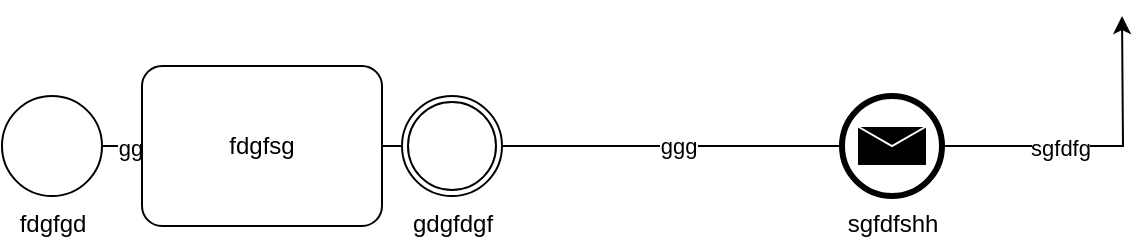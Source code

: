 <mxfile version="21.0.2" type="github"><diagram name="Page-1" id="2a216829-ef6e-dabb-86c1-c78162f3ba2b"><mxGraphModel dx="1434" dy="796" grid="1" gridSize="10" guides="1" tooltips="1" connect="1" arrows="1" fold="1" page="1" pageScale="1" pageWidth="850" pageHeight="1100" background="none" math="0" shadow="0"><root><mxCell id="0"/><mxCell id="1" parent="0"/><mxCell id="s18PhRdPhPrpZhlFCBgY-11" value="ggg" style="edgeStyle=orthogonalEdgeStyle;rounded=0;orthogonalLoop=1;jettySize=auto;html=1;" parent="1" source="s18PhRdPhPrpZhlFCBgY-5" edge="1"><mxGeometry relative="1" as="geometry"><mxPoint x="680" y="150" as="targetPoint"/></mxGeometry></mxCell><mxCell id="s18PhRdPhPrpZhlFCBgY-12" value="sgfdfg" style="edgeLabel;html=1;align=center;verticalAlign=middle;resizable=0;points=[];" parent="s18PhRdPhPrpZhlFCBgY-11" vertex="1" connectable="0"><mxGeometry x="0.663" y="-1" relative="1" as="geometry"><mxPoint as="offset"/></mxGeometry></mxCell><mxCell id="s18PhRdPhPrpZhlFCBgY-13" value="gg" style="edgeLabel;html=1;align=center;verticalAlign=middle;resizable=0;points=[];" parent="s18PhRdPhPrpZhlFCBgY-11" vertex="1" connectable="0"><mxGeometry x="-0.951" y="-1" relative="1" as="geometry"><mxPoint as="offset"/></mxGeometry></mxCell><mxCell id="s18PhRdPhPrpZhlFCBgY-5" value="fdgfgd" style="points=[[0.145,0.145,0],[0.5,0,0],[0.855,0.145,0],[1,0.5,0],[0.855,0.855,0],[0.5,1,0],[0.145,0.855,0],[0,0.5,0]];shape=mxgraph.bpmn.event;html=1;verticalLabelPosition=bottom;labelBackgroundColor=#ffffff;verticalAlign=top;align=center;perimeter=ellipsePerimeter;outlineConnect=0;aspect=fixed;outline=standard;symbol=general;" parent="1" vertex="1"><mxGeometry x="120" y="190" width="50" height="50" as="geometry"/></mxCell><mxCell id="s18PhRdPhPrpZhlFCBgY-6" value="gdgfdgf" style="points=[[0.145,0.145,0],[0.5,0,0],[0.855,0.145,0],[1,0.5,0],[0.855,0.855,0],[0.5,1,0],[0.145,0.855,0],[0,0.5,0]];shape=mxgraph.bpmn.event;html=1;verticalLabelPosition=bottom;labelBackgroundColor=#ffffff;verticalAlign=top;align=center;perimeter=ellipsePerimeter;outlineConnect=0;aspect=fixed;outline=throwing;symbol=general;" parent="1" vertex="1"><mxGeometry x="320" y="190" width="50" height="50" as="geometry"/></mxCell><mxCell id="s18PhRdPhPrpZhlFCBgY-7" value="sgfdfshh" style="points=[[0.145,0.145,0],[0.5,0,0],[0.855,0.145,0],[1,0.5,0],[0.855,0.855,0],[0.5,1,0],[0.145,0.855,0],[0,0.5,0]];shape=mxgraph.bpmn.event;html=1;verticalLabelPosition=bottom;labelBackgroundColor=#ffffff;verticalAlign=top;align=center;perimeter=ellipsePerimeter;outlineConnect=0;aspect=fixed;outline=end;symbol=message;" parent="1" vertex="1"><mxGeometry x="540" y="190" width="50" height="50" as="geometry"/></mxCell><mxCell id="s18PhRdPhPrpZhlFCBgY-8" value="fdgfsg" style="points=[[0.25,0,0],[0.5,0,0],[0.75,0,0],[1,0.25,0],[1,0.5,0],[1,0.75,0],[0.75,1,0],[0.5,1,0],[0.25,1,0],[0,0.75,0],[0,0.5,0],[0,0.25,0]];shape=mxgraph.bpmn.task;whiteSpace=wrap;rectStyle=rounded;size=10;html=1;container=1;expand=0;collapsible=0;taskMarker=abstract;" parent="1" vertex="1"><mxGeometry x="190" y="175" width="120" height="80" as="geometry"/></mxCell></root></mxGraphModel></diagram></mxfile>